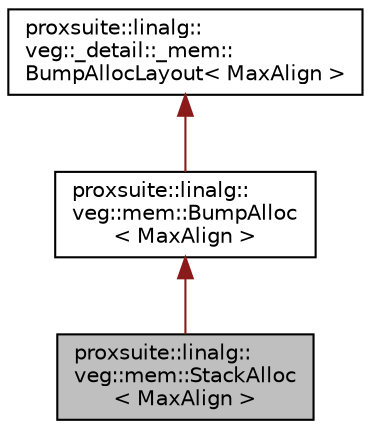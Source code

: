 digraph "proxsuite::linalg::veg::mem::StackAlloc&lt; MaxAlign &gt;"
{
 // LATEX_PDF_SIZE
  bgcolor="transparent";
  edge [fontname="Helvetica",fontsize="10",labelfontname="Helvetica",labelfontsize="10"];
  node [fontname="Helvetica",fontsize="10",shape=record];
  Node1 [label="proxsuite::linalg::\lveg::mem::StackAlloc\l\< MaxAlign \>",height=0.2,width=0.4,color="black", fillcolor="grey75", style="filled", fontcolor="black",tooltip=" "];
  Node2 -> Node1 [dir="back",color="firebrick4",fontsize="10",style="solid",fontname="Helvetica"];
  Node2 [label="proxsuite::linalg::\lveg::mem::BumpAlloc\l\< MaxAlign \>",height=0.2,width=0.4,color="black",URL="$structproxsuite_1_1linalg_1_1veg_1_1mem_1_1_bump_alloc.html",tooltip=" "];
  Node3 -> Node2 [dir="back",color="firebrick4",fontsize="10",style="solid",fontname="Helvetica"];
  Node3 [label="proxsuite::linalg::\lveg::_detail::_mem::\lBumpAllocLayout\< MaxAlign \>",height=0.2,width=0.4,color="black",URL="$structproxsuite_1_1linalg_1_1veg_1_1__detail_1_1__mem_1_1_bump_alloc_layout.html",tooltip=" "];
}
